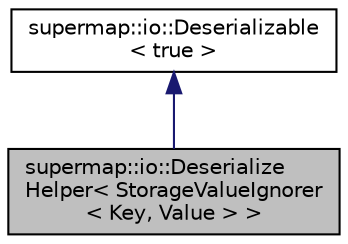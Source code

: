 digraph "supermap::io::DeserializeHelper&lt; StorageValueIgnorer&lt; Key, Value &gt; &gt;"
{
 // LATEX_PDF_SIZE
  edge [fontname="Helvetica",fontsize="10",labelfontname="Helvetica",labelfontsize="10"];
  node [fontname="Helvetica",fontsize="10",shape=record];
  Node1 [label="supermap::io::Deserialize\lHelper\< StorageValueIgnorer\l\< Key, Value \> \>",height=0.2,width=0.4,color="black", fillcolor="grey75", style="filled", fontcolor="black",tooltip="DeserializeHelper template specialization for StorageValueIgnorer."];
  Node2 -> Node1 [dir="back",color="midnightblue",fontsize="10",style="solid",fontname="Helvetica"];
  Node2 [label="supermap::io::Deserializable\l\< true \>",height=0.2,width=0.4,color="black", fillcolor="white", style="filled",URL="$structsupermap_1_1io_1_1Deserializable.html",tooltip=" "];
}
